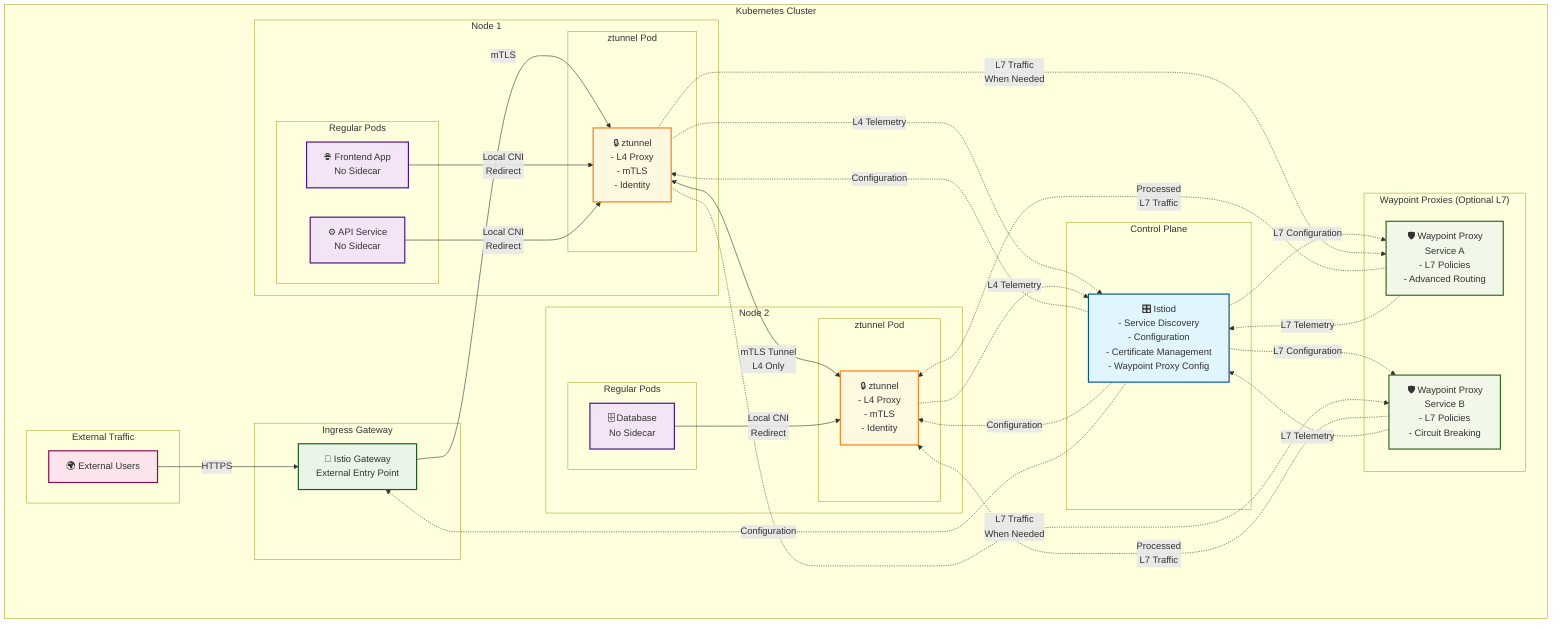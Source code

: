 graph TB
    subgraph "Kubernetes Cluster"
        subgraph "Control Plane"
            CP[🎛️ Istiod<br/>- Service Discovery<br/>- Configuration<br/>- Certificate Management<br/>- Waypoint Proxy Config]
        end
        
        subgraph "Node 1"
            subgraph "ztunnel Pod"
                ZT1[🔒 ztunnel<br/>- L4 Proxy<br/>- mTLS<br/>- Identity]
            end
            
            subgraph "Regular Pods"
                AppA[🌐 Frontend App<br/>No Sidecar]
                AppB[⚙️ API Service<br/>No Sidecar]
            end
        end
        
        subgraph "Node 2"
            subgraph "ztunnel Pod"
                ZT2[🔒 ztunnel<br/>- L4 Proxy<br/>- mTLS<br/>- Identity]
            end
            
            subgraph "Regular Pods"
                AppC[🗄️ Database<br/>No Sidecar]
            end
        end
        
        subgraph "Waypoint Proxies (Optional L7)"
            WP1[🛡️ Waypoint Proxy<br/>Service A<br/>- L7 Policies<br/>- Advanced Routing]
            WP2[🛡️ Waypoint Proxy<br/>Service B<br/>- L7 Policies<br/>- Circuit Breaking]
        end
        
        subgraph "Ingress Gateway"
            GW[🚪 Istio Gateway<br/>External Entry Point]
        end
        
        subgraph "External Traffic"
            EXT[🌍 External Users]
        end
    end
    
    %% Control plane connections
    CP -.->|Configuration| ZT1
    CP -.->|Configuration| ZT2
    CP -.->|L7 Configuration| WP1
    CP -.->|L7 Configuration| WP2
    CP -.->|Configuration| GW
    
    %% Data plane connections (L4)
    EXT -->|HTTPS| GW
    GW -->|mTLS| ZT1
    
    %% Inter-node communication through ztunnel
    ZT1 <-->|mTLS Tunnel<br/>L4 Only| ZT2
    
    %% Applications communicate through local ztunnel
    AppA -->|Local CNI<br/>Redirect| ZT1
    AppB -->|Local CNI<br/>Redirect| ZT1
    AppC -->|Local CNI<br/>Redirect| ZT2
    
    %% Optional L7 processing
    ZT1 -.->|L7 Traffic<br/>When Needed| WP1
    ZT1 -.->|L7 Traffic<br/>When Needed| WP2
    WP1 -.->|Processed<br/>L7 Traffic| ZT2
    WP2 -.->|Processed<br/>L7 Traffic| ZT2
    
    %% Observability
    ZT1 -.->|L4 Telemetry| CP
    ZT2 -.->|L4 Telemetry| CP
    WP1 -.->|L7 Telemetry| CP
    WP2 -.->|L7 Telemetry| CP
    
    classDef controlPlane fill:#e1f5fe,stroke:#01579b,stroke-width:2px
    classDef app fill:#f3e5f5,stroke:#4a148c,stroke-width:2px
    classDef ztunnel fill:#fff8e1,stroke:#f57f17,stroke-width:2px
    classDef waypoint fill:#f1f8e9,stroke:#33691e,stroke-width:2px
    classDef gateway fill:#e8f5e8,stroke:#1b5e20,stroke-width:2px
    classDef external fill:#fce4ec,stroke:#880e4f,stroke-width:2px
    
    class CP controlPlane
    class AppA,AppB,AppC app
    class ZT1,ZT2 ztunnel
    class WP1,WP2 waypoint
    class GW gateway
    class EXT external